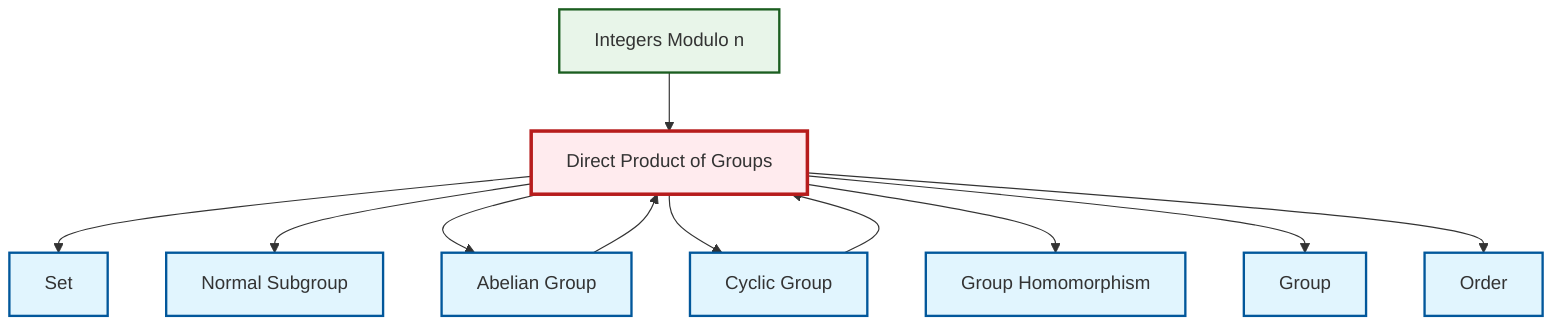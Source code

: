 graph TD
    classDef definition fill:#e1f5fe,stroke:#01579b,stroke-width:2px
    classDef theorem fill:#f3e5f5,stroke:#4a148c,stroke-width:2px
    classDef axiom fill:#fff3e0,stroke:#e65100,stroke-width:2px
    classDef example fill:#e8f5e9,stroke:#1b5e20,stroke-width:2px
    classDef current fill:#ffebee,stroke:#b71c1c,stroke-width:3px
    def-order["Order"]:::definition
    ex-quotient-integers-mod-n["Integers Modulo n"]:::example
    def-direct-product["Direct Product of Groups"]:::definition
    def-group["Group"]:::definition
    def-cyclic-group["Cyclic Group"]:::definition
    def-set["Set"]:::definition
    def-abelian-group["Abelian Group"]:::definition
    def-homomorphism["Group Homomorphism"]:::definition
    def-normal-subgroup["Normal Subgroup"]:::definition
    def-direct-product --> def-set
    def-direct-product --> def-normal-subgroup
    def-direct-product --> def-abelian-group
    def-direct-product --> def-cyclic-group
    ex-quotient-integers-mod-n --> def-direct-product
    def-direct-product --> def-homomorphism
    def-cyclic-group --> def-direct-product
    def-direct-product --> def-group
    def-abelian-group --> def-direct-product
    def-direct-product --> def-order
    class def-direct-product current